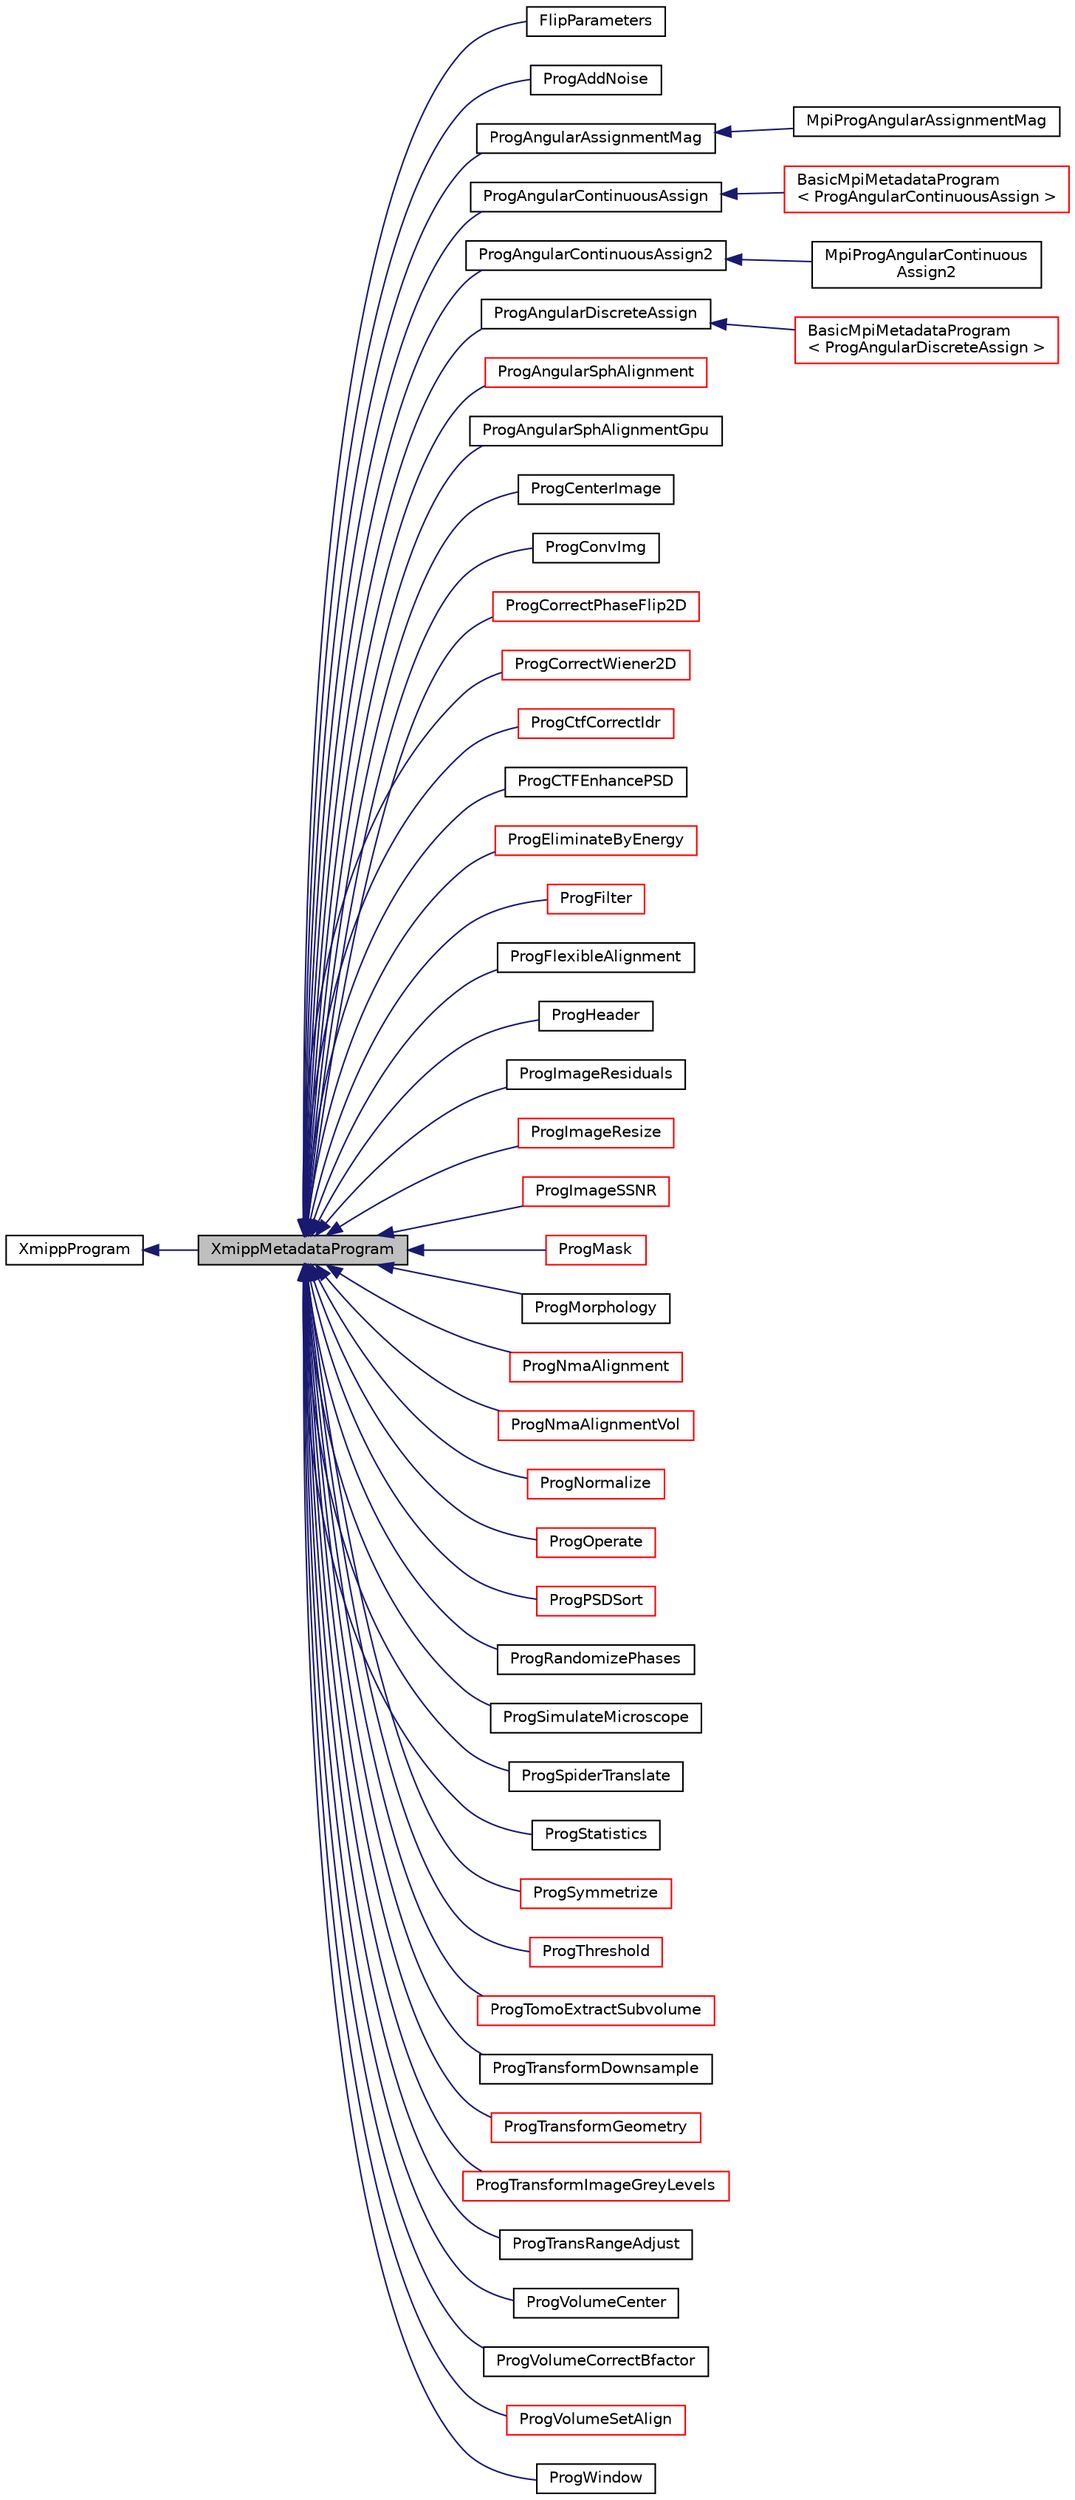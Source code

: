 digraph "XmippMetadataProgram"
{
  edge [fontname="Helvetica",fontsize="10",labelfontname="Helvetica",labelfontsize="10"];
  node [fontname="Helvetica",fontsize="10",shape=record];
  rankdir="LR";
  Node0 [label="XmippMetadataProgram",height=0.2,width=0.4,color="black", fillcolor="grey75", style="filled", fontcolor="black"];
  Node1 -> Node0 [dir="back",color="midnightblue",fontsize="10",style="solid",fontname="Helvetica"];
  Node1 [label="XmippProgram",height=0.2,width=0.4,color="black", fillcolor="white", style="filled",URL="$classXmippProgram.html"];
  Node0 -> Node2 [dir="back",color="midnightblue",fontsize="10",style="solid",fontname="Helvetica"];
  Node2 [label="FlipParameters",height=0.2,width=0.4,color="black", fillcolor="white", style="filled",URL="$classFlipParameters.html"];
  Node0 -> Node3 [dir="back",color="midnightblue",fontsize="10",style="solid",fontname="Helvetica"];
  Node3 [label="ProgAddNoise",height=0.2,width=0.4,color="black", fillcolor="white", style="filled",URL="$classProgAddNoise.html"];
  Node0 -> Node4 [dir="back",color="midnightblue",fontsize="10",style="solid",fontname="Helvetica"];
  Node4 [label="ProgAngularAssignmentMag",height=0.2,width=0.4,color="black", fillcolor="white", style="filled",URL="$classProgAngularAssignmentMag.html"];
  Node4 -> Node5 [dir="back",color="midnightblue",fontsize="10",style="solid",fontname="Helvetica"];
  Node5 [label="MpiProgAngularAssignmentMag",height=0.2,width=0.4,color="black", fillcolor="white", style="filled",URL="$classMpiProgAngularAssignmentMag.html"];
  Node0 -> Node6 [dir="back",color="midnightblue",fontsize="10",style="solid",fontname="Helvetica"];
  Node6 [label="ProgAngularContinuousAssign",height=0.2,width=0.4,color="black", fillcolor="white", style="filled",URL="$classProgAngularContinuousAssign.html"];
  Node6 -> Node7 [dir="back",color="midnightblue",fontsize="10",style="solid",fontname="Helvetica"];
  Node7 [label="BasicMpiMetadataProgram\l\< ProgAngularContinuousAssign \>",height=0.2,width=0.4,color="red", fillcolor="white", style="filled",URL="$classBasicMpiMetadataProgram.html"];
  Node0 -> Node9 [dir="back",color="midnightblue",fontsize="10",style="solid",fontname="Helvetica"];
  Node9 [label="ProgAngularContinuousAssign2",height=0.2,width=0.4,color="black", fillcolor="white", style="filled",URL="$classProgAngularContinuousAssign2.html"];
  Node9 -> Node10 [dir="back",color="midnightblue",fontsize="10",style="solid",fontname="Helvetica"];
  Node10 [label="MpiProgAngularContinuous\lAssign2",height=0.2,width=0.4,color="black", fillcolor="white", style="filled",URL="$classMpiProgAngularContinuousAssign2.html"];
  Node0 -> Node11 [dir="back",color="midnightblue",fontsize="10",style="solid",fontname="Helvetica"];
  Node11 [label="ProgAngularDiscreteAssign",height=0.2,width=0.4,color="black", fillcolor="white", style="filled",URL="$classProgAngularDiscreteAssign.html"];
  Node11 -> Node12 [dir="back",color="midnightblue",fontsize="10",style="solid",fontname="Helvetica"];
  Node12 [label="BasicMpiMetadataProgram\l\< ProgAngularDiscreteAssign \>",height=0.2,width=0.4,color="red", fillcolor="white", style="filled",URL="$classBasicMpiMetadataProgram.html"];
  Node0 -> Node14 [dir="back",color="midnightblue",fontsize="10",style="solid",fontname="Helvetica"];
  Node14 [label="ProgAngularSphAlignment",height=0.2,width=0.4,color="red", fillcolor="white", style="filled",URL="$classProgAngularSphAlignment.html"];
  Node0 -> Node16 [dir="back",color="midnightblue",fontsize="10",style="solid",fontname="Helvetica"];
  Node16 [label="ProgAngularSphAlignmentGpu",height=0.2,width=0.4,color="black", fillcolor="white", style="filled",URL="$classProgAngularSphAlignmentGpu.html"];
  Node0 -> Node17 [dir="back",color="midnightblue",fontsize="10",style="solid",fontname="Helvetica"];
  Node17 [label="ProgCenterImage",height=0.2,width=0.4,color="black", fillcolor="white", style="filled",URL="$classProgCenterImage.html"];
  Node0 -> Node18 [dir="back",color="midnightblue",fontsize="10",style="solid",fontname="Helvetica"];
  Node18 [label="ProgConvImg",height=0.2,width=0.4,color="black", fillcolor="white", style="filled",URL="$classProgConvImg.html"];
  Node0 -> Node19 [dir="back",color="midnightblue",fontsize="10",style="solid",fontname="Helvetica"];
  Node19 [label="ProgCorrectPhaseFlip2D",height=0.2,width=0.4,color="red", fillcolor="white", style="filled",URL="$classProgCorrectPhaseFlip2D.html"];
  Node0 -> Node22 [dir="back",color="midnightblue",fontsize="10",style="solid",fontname="Helvetica"];
  Node22 [label="ProgCorrectWiener2D",height=0.2,width=0.4,color="red", fillcolor="white", style="filled",URL="$classProgCorrectWiener2D.html"];
  Node0 -> Node25 [dir="back",color="midnightblue",fontsize="10",style="solid",fontname="Helvetica"];
  Node25 [label="ProgCtfCorrectIdr",height=0.2,width=0.4,color="red", fillcolor="white", style="filled",URL="$classProgCtfCorrectIdr.html"];
  Node0 -> Node28 [dir="back",color="midnightblue",fontsize="10",style="solid",fontname="Helvetica"];
  Node28 [label="ProgCTFEnhancePSD",height=0.2,width=0.4,color="black", fillcolor="white", style="filled",URL="$classProgCTFEnhancePSD.html"];
  Node0 -> Node29 [dir="back",color="midnightblue",fontsize="10",style="solid",fontname="Helvetica"];
  Node29 [label="ProgEliminateByEnergy",height=0.2,width=0.4,color="red", fillcolor="white", style="filled",URL="$classProgEliminateByEnergy.html",tooltip="Threshold Parameters. "];
  Node0 -> Node32 [dir="back",color="midnightblue",fontsize="10",style="solid",fontname="Helvetica"];
  Node32 [label="ProgFilter",height=0.2,width=0.4,color="red", fillcolor="white", style="filled",URL="$classProgFilter.html"];
  Node0 -> Node35 [dir="back",color="midnightblue",fontsize="10",style="solid",fontname="Helvetica"];
  Node35 [label="ProgFlexibleAlignment",height=0.2,width=0.4,color="black", fillcolor="white", style="filled",URL="$classProgFlexibleAlignment.html"];
  Node0 -> Node36 [dir="back",color="midnightblue",fontsize="10",style="solid",fontname="Helvetica"];
  Node36 [label="ProgHeader",height=0.2,width=0.4,color="black", fillcolor="white", style="filled",URL="$classProgHeader.html"];
  Node0 -> Node37 [dir="back",color="midnightblue",fontsize="10",style="solid",fontname="Helvetica"];
  Node37 [label="ProgImageResiduals",height=0.2,width=0.4,color="black", fillcolor="white", style="filled",URL="$classProgImageResiduals.html"];
  Node0 -> Node38 [dir="back",color="midnightblue",fontsize="10",style="solid",fontname="Helvetica"];
  Node38 [label="ProgImageResize",height=0.2,width=0.4,color="red", fillcolor="white", style="filled",URL="$classProgImageResize.html"];
  Node0 -> Node41 [dir="back",color="midnightblue",fontsize="10",style="solid",fontname="Helvetica"];
  Node41 [label="ProgImageSSNR",height=0.2,width=0.4,color="red", fillcolor="white", style="filled",URL="$classProgImageSSNR.html"];
  Node0 -> Node44 [dir="back",color="midnightblue",fontsize="10",style="solid",fontname="Helvetica"];
  Node44 [label="ProgMask",height=0.2,width=0.4,color="red", fillcolor="white", style="filled",URL="$classProgMask.html"];
  Node0 -> Node47 [dir="back",color="midnightblue",fontsize="10",style="solid",fontname="Helvetica"];
  Node47 [label="ProgMorphology",height=0.2,width=0.4,color="black", fillcolor="white", style="filled",URL="$classProgMorphology.html"];
  Node0 -> Node48 [dir="back",color="midnightblue",fontsize="10",style="solid",fontname="Helvetica"];
  Node48 [label="ProgNmaAlignment",height=0.2,width=0.4,color="red", fillcolor="white", style="filled",URL="$classProgNmaAlignment.html"];
  Node0 -> Node50 [dir="back",color="midnightblue",fontsize="10",style="solid",fontname="Helvetica"];
  Node50 [label="ProgNmaAlignmentVol",height=0.2,width=0.4,color="red", fillcolor="white", style="filled",URL="$classProgNmaAlignmentVol.html"];
  Node0 -> Node52 [dir="back",color="midnightblue",fontsize="10",style="solid",fontname="Helvetica"];
  Node52 [label="ProgNormalize",height=0.2,width=0.4,color="red", fillcolor="white", style="filled",URL="$classProgNormalize.html"];
  Node0 -> Node55 [dir="back",color="midnightblue",fontsize="10",style="solid",fontname="Helvetica"];
  Node55 [label="ProgOperate",height=0.2,width=0.4,color="red", fillcolor="white", style="filled",URL="$classProgOperate.html"];
  Node0 -> Node58 [dir="back",color="midnightblue",fontsize="10",style="solid",fontname="Helvetica"];
  Node58 [label="ProgPSDSort",height=0.2,width=0.4,color="red", fillcolor="white", style="filled",URL="$classProgPSDSort.html"];
  Node0 -> Node61 [dir="back",color="midnightblue",fontsize="10",style="solid",fontname="Helvetica"];
  Node61 [label="ProgRandomizePhases",height=0.2,width=0.4,color="black", fillcolor="white", style="filled",URL="$classProgRandomizePhases.html"];
  Node0 -> Node62 [dir="back",color="midnightblue",fontsize="10",style="solid",fontname="Helvetica"];
  Node62 [label="ProgSimulateMicroscope",height=0.2,width=0.4,color="black", fillcolor="white", style="filled",URL="$classProgSimulateMicroscope.html"];
  Node0 -> Node63 [dir="back",color="midnightblue",fontsize="10",style="solid",fontname="Helvetica"];
  Node63 [label="ProgSpiderTranslate",height=0.2,width=0.4,color="black", fillcolor="white", style="filled",URL="$classProgSpiderTranslate.html"];
  Node0 -> Node64 [dir="back",color="midnightblue",fontsize="10",style="solid",fontname="Helvetica"];
  Node64 [label="ProgStatistics",height=0.2,width=0.4,color="black", fillcolor="white", style="filled",URL="$classProgStatistics.html"];
  Node0 -> Node65 [dir="back",color="midnightblue",fontsize="10",style="solid",fontname="Helvetica"];
  Node65 [label="ProgSymmetrize",height=0.2,width=0.4,color="red", fillcolor="white", style="filled",URL="$classProgSymmetrize.html",tooltip="Symmetrize Parameters. "];
  Node0 -> Node68 [dir="back",color="midnightblue",fontsize="10",style="solid",fontname="Helvetica"];
  Node68 [label="ProgThreshold",height=0.2,width=0.4,color="red", fillcolor="white", style="filled",URL="$classProgThreshold.html",tooltip="Threshold Parameters. "];
  Node0 -> Node71 [dir="back",color="midnightblue",fontsize="10",style="solid",fontname="Helvetica"];
  Node71 [label="ProgTomoExtractSubvolume",height=0.2,width=0.4,color="red", fillcolor="white", style="filled",URL="$classProgTomoExtractSubvolume.html"];
  Node0 -> Node74 [dir="back",color="midnightblue",fontsize="10",style="solid",fontname="Helvetica"];
  Node74 [label="ProgTransformDownsample",height=0.2,width=0.4,color="black", fillcolor="white", style="filled",URL="$classProgTransformDownsample.html"];
  Node0 -> Node75 [dir="back",color="midnightblue",fontsize="10",style="solid",fontname="Helvetica"];
  Node75 [label="ProgTransformGeometry",height=0.2,width=0.4,color="red", fillcolor="white", style="filled",URL="$classProgTransformGeometry.html"];
  Node0 -> Node78 [dir="back",color="midnightblue",fontsize="10",style="solid",fontname="Helvetica"];
  Node78 [label="ProgTransformImageGreyLevels",height=0.2,width=0.4,color="red", fillcolor="white", style="filled",URL="$classProgTransformImageGreyLevels.html"];
  Node0 -> Node80 [dir="back",color="midnightblue",fontsize="10",style="solid",fontname="Helvetica"];
  Node80 [label="ProgTransRangeAdjust",height=0.2,width=0.4,color="black", fillcolor="white", style="filled",URL="$classProgTransRangeAdjust.html"];
  Node0 -> Node81 [dir="back",color="midnightblue",fontsize="10",style="solid",fontname="Helvetica"];
  Node81 [label="ProgVolumeCenter",height=0.2,width=0.4,color="black", fillcolor="white", style="filled",URL="$classProgVolumeCenter.html"];
  Node0 -> Node82 [dir="back",color="midnightblue",fontsize="10",style="solid",fontname="Helvetica"];
  Node82 [label="ProgVolumeCorrectBfactor",height=0.2,width=0.4,color="black", fillcolor="white", style="filled",URL="$classProgVolumeCorrectBfactor.html"];
  Node0 -> Node83 [dir="back",color="midnightblue",fontsize="10",style="solid",fontname="Helvetica"];
  Node83 [label="ProgVolumeSetAlign",height=0.2,width=0.4,color="red", fillcolor="white", style="filled",URL="$classProgVolumeSetAlign.html"];
  Node0 -> Node85 [dir="back",color="midnightblue",fontsize="10",style="solid",fontname="Helvetica"];
  Node85 [label="ProgWindow",height=0.2,width=0.4,color="black", fillcolor="white", style="filled",URL="$classProgWindow.html"];
}
